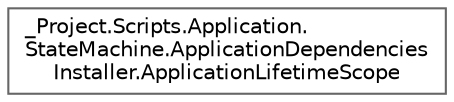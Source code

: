 digraph "Graphical Class Hierarchy"
{
 // LATEX_PDF_SIZE
  bgcolor="transparent";
  edge [fontname=Helvetica,fontsize=10,labelfontname=Helvetica,labelfontsize=10];
  node [fontname=Helvetica,fontsize=10,shape=box,height=0.2,width=0.4];
  rankdir="LR";
  Node0 [id="Node000000",label="_Project.Scripts.Application.\lStateMachine.ApplicationDependencies\lInstaller.ApplicationLifetimeScope",height=0.2,width=0.4,color="grey40", fillcolor="white", style="filled",URL="$class___project_1_1_scripts_1_1_application_1_1_state_machine_1_1_application_dependencies_insta0526825eb3b1946d5e5a860ee151471b.html",tooltip="Класс, отвечающий за инъекцию сервисов в приложении"];
}
